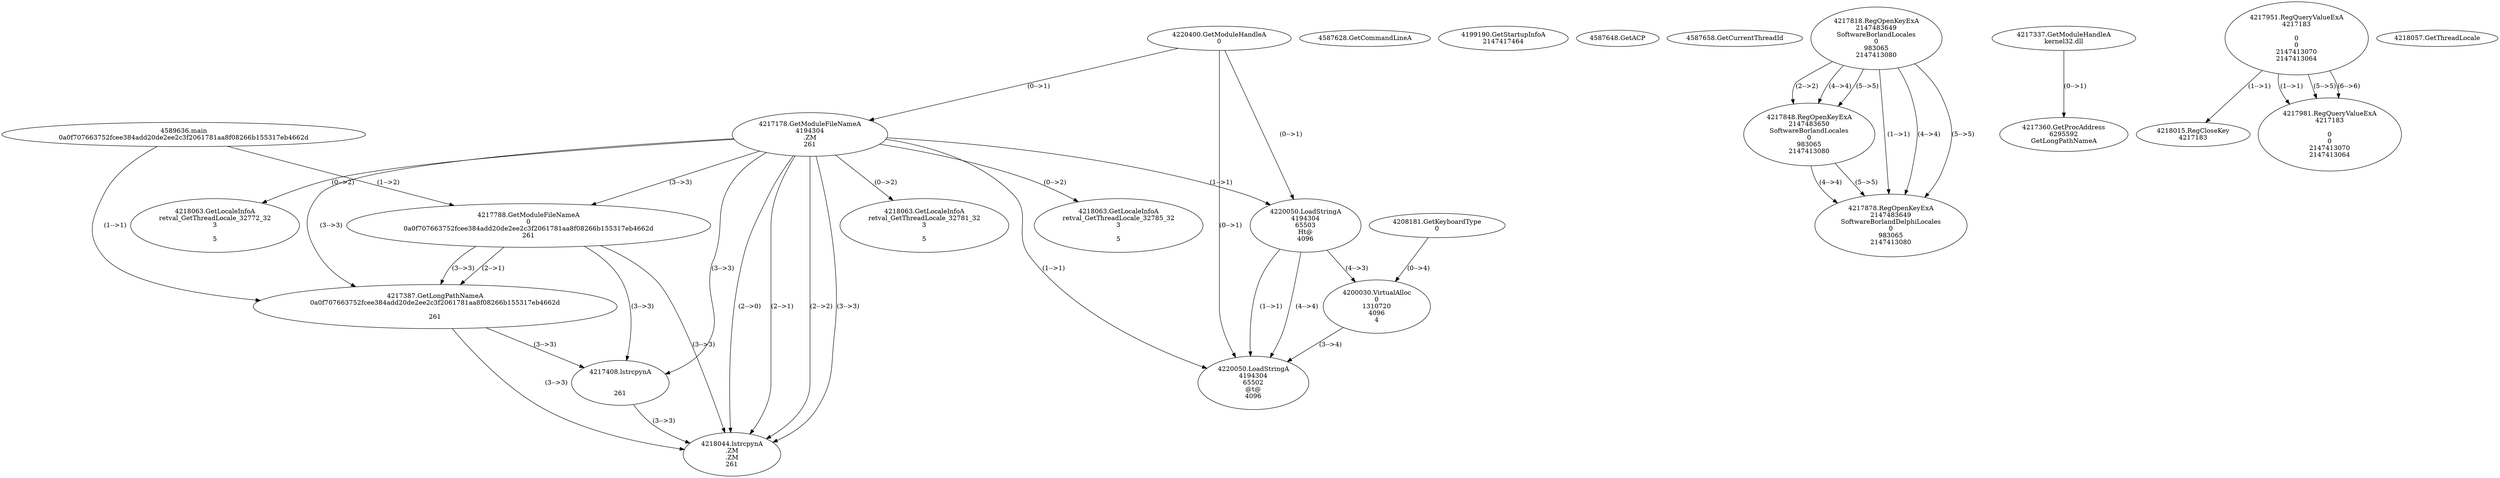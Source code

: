 // Global SCDG with merge call
digraph {
	0 [label="4589636.main
0a0f707663752fcee384add20de2ee2c3f2061781aa8f08266b155317eb4662d"]
	1 [label="4220400.GetModuleHandleA
0"]
	2 [label="4208181.GetKeyboardType
0"]
	3 [label="4587628.GetCommandLineA
"]
	4 [label="4199190.GetStartupInfoA
2147417464"]
	5 [label="4587648.GetACP
"]
	6 [label="4587658.GetCurrentThreadId
"]
	7 [label="4217178.GetModuleFileNameA
4194304
.ZM
261"]
	1 -> 7 [label="(0-->1)"]
	8 [label="4217788.GetModuleFileNameA
0
0a0f707663752fcee384add20de2ee2c3f2061781aa8f08266b155317eb4662d
261"]
	0 -> 8 [label="(1-->2)"]
	7 -> 8 [label="(3-->3)"]
	9 [label="4217818.RegOpenKeyExA
2147483649
Software\Borland\Locales
0
983065
2147413080"]
	10 [label="4217337.GetModuleHandleA
kernel32.dll"]
	11 [label="4217360.GetProcAddress
6295592
GetLongPathNameA"]
	10 -> 11 [label="(0-->1)"]
	12 [label="4217387.GetLongPathNameA
0a0f707663752fcee384add20de2ee2c3f2061781aa8f08266b155317eb4662d

261"]
	0 -> 12 [label="(1-->1)"]
	8 -> 12 [label="(2-->1)"]
	7 -> 12 [label="(3-->3)"]
	8 -> 12 [label="(3-->3)"]
	13 [label="4217408.lstrcpynA


261"]
	7 -> 13 [label="(3-->3)"]
	8 -> 13 [label="(3-->3)"]
	12 -> 13 [label="(3-->3)"]
	14 [label="4217951.RegQueryValueExA
4217183

0
0
2147413070
2147413064"]
	15 [label="4218015.RegCloseKey
4217183"]
	14 -> 15 [label="(1-->1)"]
	16 [label="4218044.lstrcpynA
.ZM
.ZM
261"]
	7 -> 16 [label="(2-->1)"]
	7 -> 16 [label="(2-->2)"]
	7 -> 16 [label="(3-->3)"]
	8 -> 16 [label="(3-->3)"]
	12 -> 16 [label="(3-->3)"]
	13 -> 16 [label="(3-->3)"]
	7 -> 16 [label="(2-->0)"]
	17 [label="4218057.GetThreadLocale
"]
	18 [label="4218063.GetLocaleInfoA
retval_GetThreadLocale_32781_32
3

5"]
	7 -> 18 [label="(0-->2)"]
	19 [label="4220050.LoadStringA
4194304
65503
Ht@
4096"]
	1 -> 19 [label="(0-->1)"]
	7 -> 19 [label="(1-->1)"]
	20 [label="4217848.RegOpenKeyExA
2147483650
Software\Borland\Locales
0
983065
2147413080"]
	9 -> 20 [label="(2-->2)"]
	9 -> 20 [label="(4-->4)"]
	9 -> 20 [label="(5-->5)"]
	21 [label="4218063.GetLocaleInfoA
retval_GetThreadLocale_32785_32
3

5"]
	7 -> 21 [label="(0-->2)"]
	22 [label="4217981.RegQueryValueExA
4217183

0
0
2147413070
2147413064"]
	14 -> 22 [label="(1-->1)"]
	14 -> 22 [label="(5-->5)"]
	14 -> 22 [label="(6-->6)"]
	23 [label="4217878.RegOpenKeyExA
2147483649
Software\Borland\Delphi\Locales
0
983065
2147413080"]
	9 -> 23 [label="(1-->1)"]
	9 -> 23 [label="(4-->4)"]
	20 -> 23 [label="(4-->4)"]
	9 -> 23 [label="(5-->5)"]
	20 -> 23 [label="(5-->5)"]
	24 [label="4218063.GetLocaleInfoA
retval_GetThreadLocale_32772_32
3

5"]
	7 -> 24 [label="(0-->2)"]
	25 [label="4200030.VirtualAlloc
0
1310720
4096
4"]
	19 -> 25 [label="(4-->3)"]
	2 -> 25 [label="(0-->4)"]
	26 [label="4220050.LoadStringA
4194304
65502
@t@
4096"]
	1 -> 26 [label="(0-->1)"]
	7 -> 26 [label="(1-->1)"]
	19 -> 26 [label="(1-->1)"]
	19 -> 26 [label="(4-->4)"]
	25 -> 26 [label="(3-->4)"]
}
